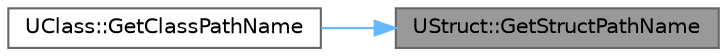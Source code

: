 digraph "UStruct::GetStructPathName"
{
 // INTERACTIVE_SVG=YES
 // LATEX_PDF_SIZE
  bgcolor="transparent";
  edge [fontname=Helvetica,fontsize=10,labelfontname=Helvetica,labelfontsize=10];
  node [fontname=Helvetica,fontsize=10,shape=box,height=0.2,width=0.4];
  rankdir="RL";
  Node1 [id="Node000001",label="UStruct::GetStructPathName",height=0.2,width=0.4,color="gray40", fillcolor="grey60", style="filled", fontcolor="black",tooltip="Returns struct path name as a package + struct FName pair."];
  Node1 -> Node2 [id="edge1_Node000001_Node000002",dir="back",color="steelblue1",style="solid",tooltip=" "];
  Node2 [id="Node000002",label="UClass::GetClassPathName",height=0.2,width=0.4,color="grey40", fillcolor="white", style="filled",URL="$d4/d77/classUClass.html#a085fd5b4761452c6feb846b791fd0d4c",tooltip="Returns class path name as a package + class FName pair."];
}
